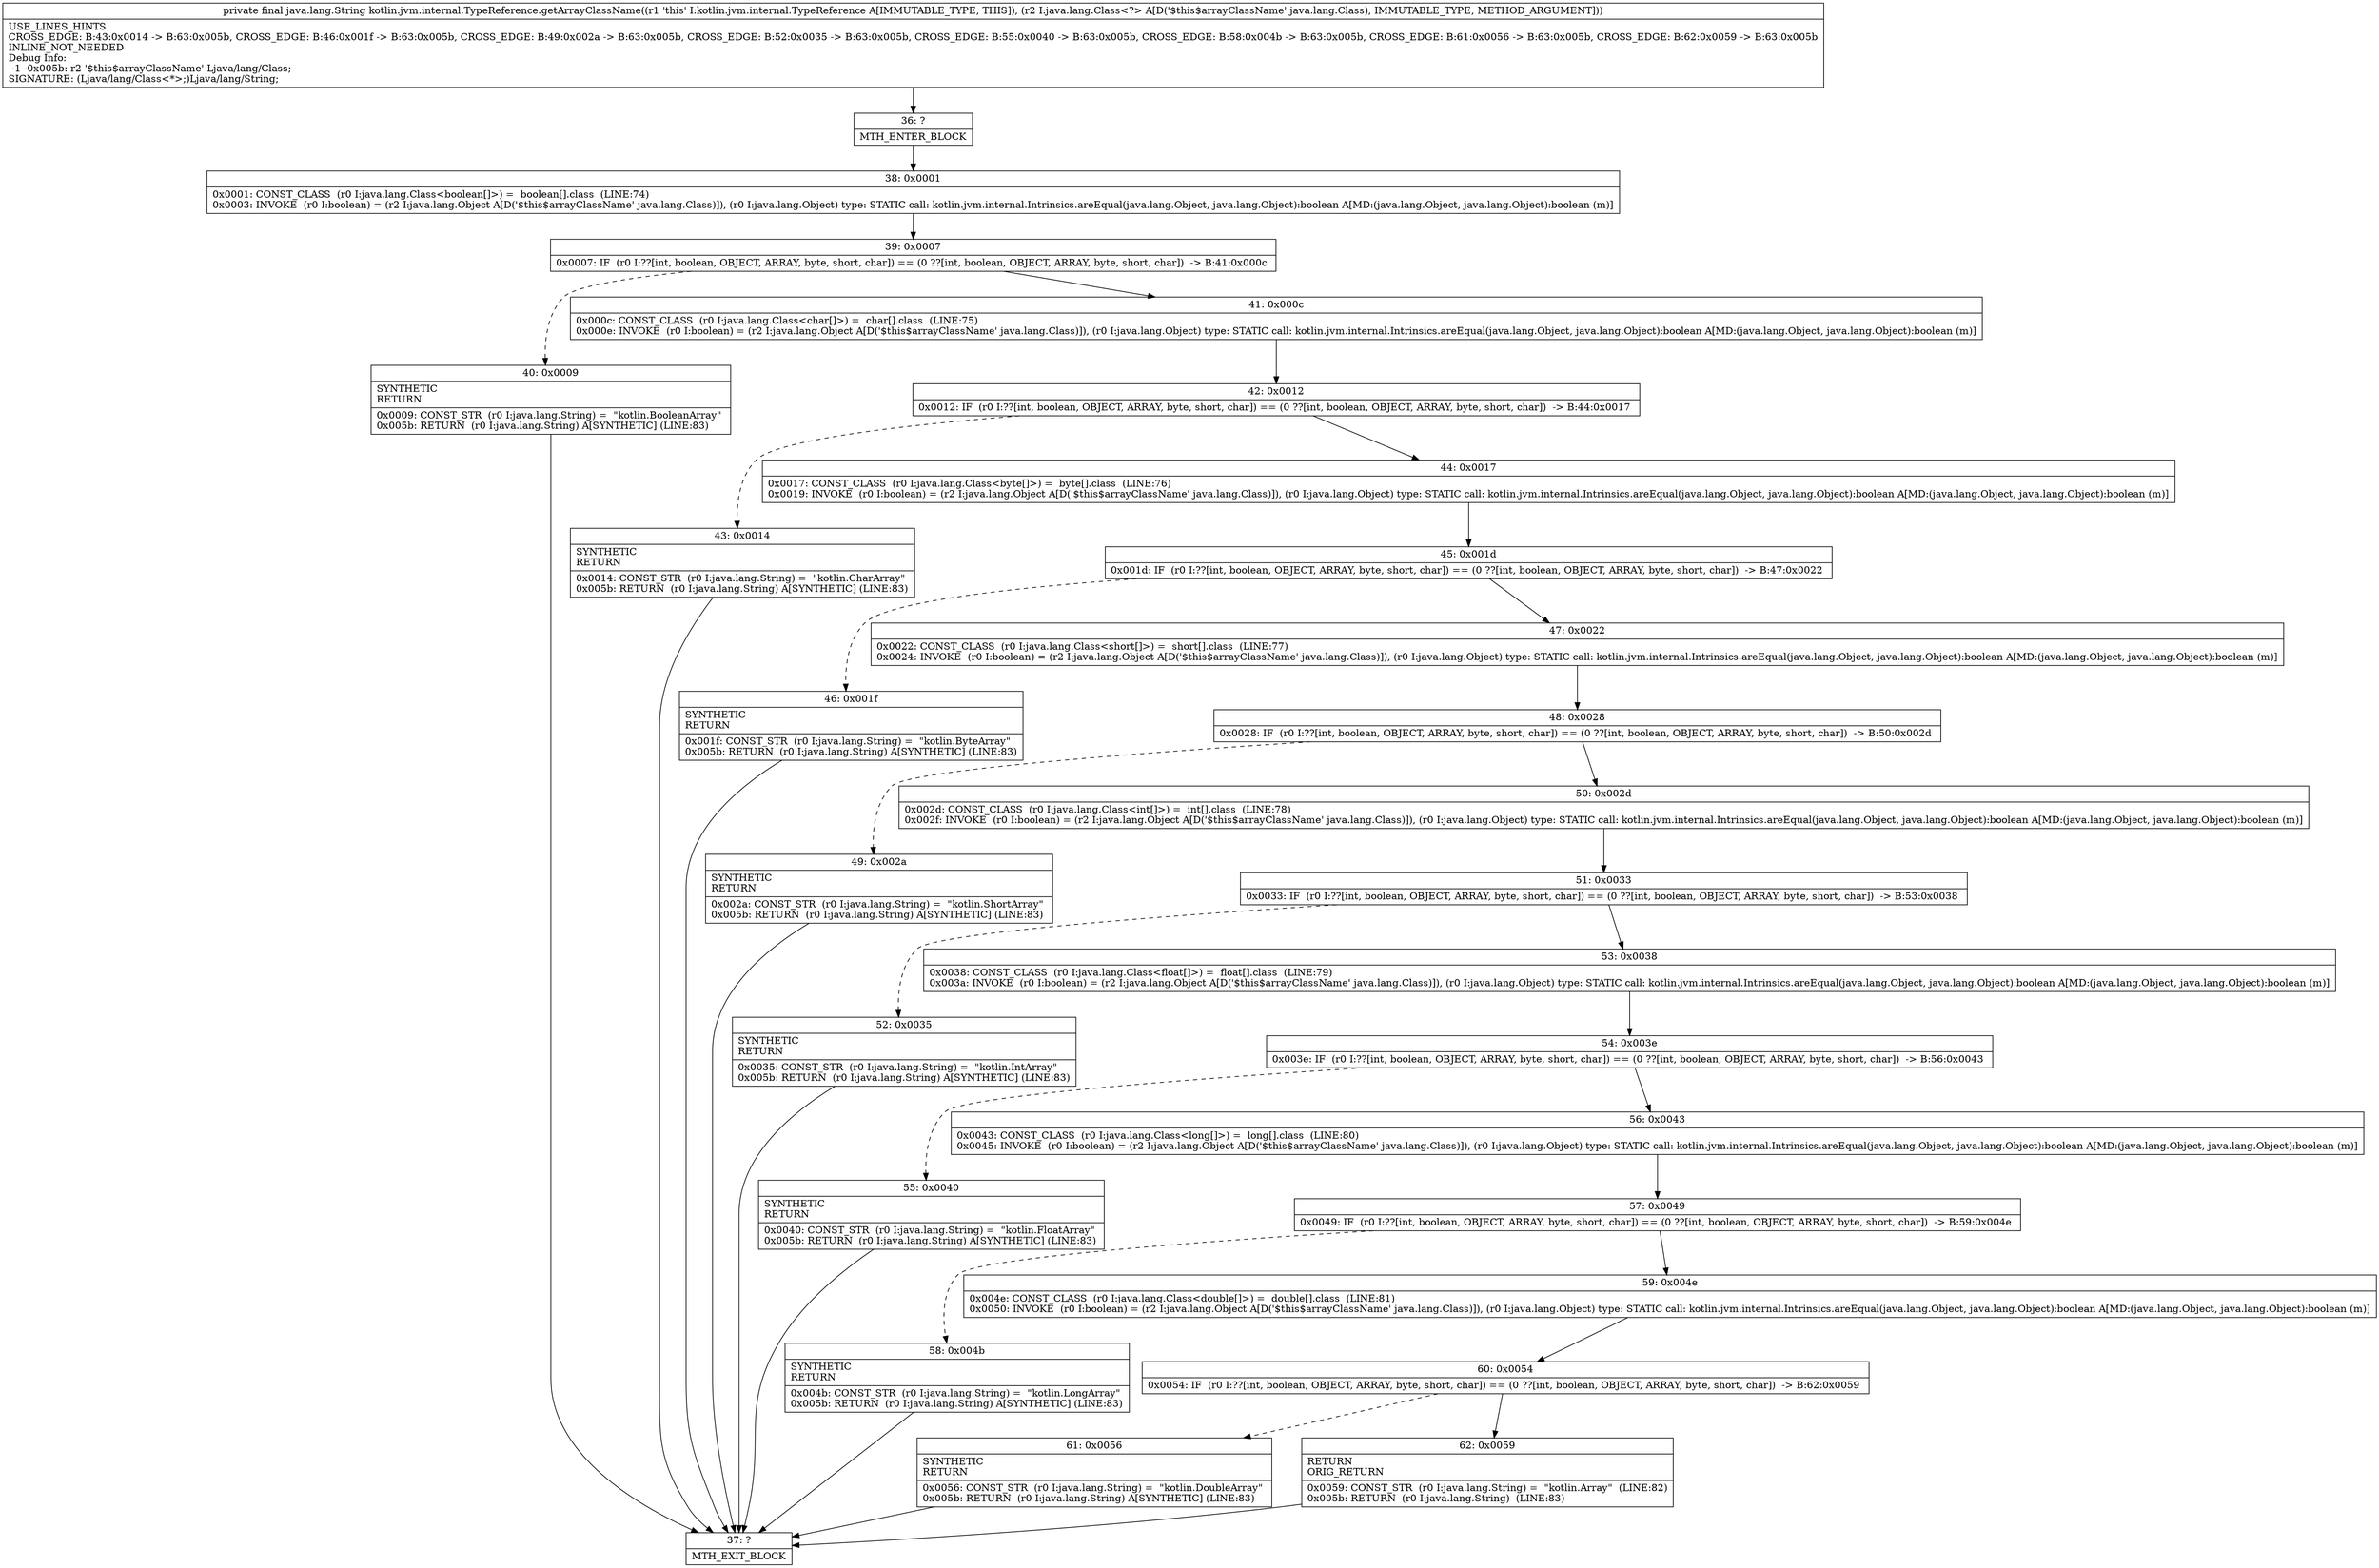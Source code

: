 digraph "CFG forkotlin.jvm.internal.TypeReference.getArrayClassName(Ljava\/lang\/Class;)Ljava\/lang\/String;" {
Node_36 [shape=record,label="{36\:\ ?|MTH_ENTER_BLOCK\l}"];
Node_38 [shape=record,label="{38\:\ 0x0001|0x0001: CONST_CLASS  (r0 I:java.lang.Class\<boolean[]\>) =  boolean[].class  (LINE:74)\l0x0003: INVOKE  (r0 I:boolean) = (r2 I:java.lang.Object A[D('$this$arrayClassName' java.lang.Class)]), (r0 I:java.lang.Object) type: STATIC call: kotlin.jvm.internal.Intrinsics.areEqual(java.lang.Object, java.lang.Object):boolean A[MD:(java.lang.Object, java.lang.Object):boolean (m)]\l}"];
Node_39 [shape=record,label="{39\:\ 0x0007|0x0007: IF  (r0 I:??[int, boolean, OBJECT, ARRAY, byte, short, char]) == (0 ??[int, boolean, OBJECT, ARRAY, byte, short, char])  \-\> B:41:0x000c \l}"];
Node_40 [shape=record,label="{40\:\ 0x0009|SYNTHETIC\lRETURN\l|0x0009: CONST_STR  (r0 I:java.lang.String) =  \"kotlin.BooleanArray\" \l0x005b: RETURN  (r0 I:java.lang.String) A[SYNTHETIC] (LINE:83)\l}"];
Node_37 [shape=record,label="{37\:\ ?|MTH_EXIT_BLOCK\l}"];
Node_41 [shape=record,label="{41\:\ 0x000c|0x000c: CONST_CLASS  (r0 I:java.lang.Class\<char[]\>) =  char[].class  (LINE:75)\l0x000e: INVOKE  (r0 I:boolean) = (r2 I:java.lang.Object A[D('$this$arrayClassName' java.lang.Class)]), (r0 I:java.lang.Object) type: STATIC call: kotlin.jvm.internal.Intrinsics.areEqual(java.lang.Object, java.lang.Object):boolean A[MD:(java.lang.Object, java.lang.Object):boolean (m)]\l}"];
Node_42 [shape=record,label="{42\:\ 0x0012|0x0012: IF  (r0 I:??[int, boolean, OBJECT, ARRAY, byte, short, char]) == (0 ??[int, boolean, OBJECT, ARRAY, byte, short, char])  \-\> B:44:0x0017 \l}"];
Node_43 [shape=record,label="{43\:\ 0x0014|SYNTHETIC\lRETURN\l|0x0014: CONST_STR  (r0 I:java.lang.String) =  \"kotlin.CharArray\" \l0x005b: RETURN  (r0 I:java.lang.String) A[SYNTHETIC] (LINE:83)\l}"];
Node_44 [shape=record,label="{44\:\ 0x0017|0x0017: CONST_CLASS  (r0 I:java.lang.Class\<byte[]\>) =  byte[].class  (LINE:76)\l0x0019: INVOKE  (r0 I:boolean) = (r2 I:java.lang.Object A[D('$this$arrayClassName' java.lang.Class)]), (r0 I:java.lang.Object) type: STATIC call: kotlin.jvm.internal.Intrinsics.areEqual(java.lang.Object, java.lang.Object):boolean A[MD:(java.lang.Object, java.lang.Object):boolean (m)]\l}"];
Node_45 [shape=record,label="{45\:\ 0x001d|0x001d: IF  (r0 I:??[int, boolean, OBJECT, ARRAY, byte, short, char]) == (0 ??[int, boolean, OBJECT, ARRAY, byte, short, char])  \-\> B:47:0x0022 \l}"];
Node_46 [shape=record,label="{46\:\ 0x001f|SYNTHETIC\lRETURN\l|0x001f: CONST_STR  (r0 I:java.lang.String) =  \"kotlin.ByteArray\" \l0x005b: RETURN  (r0 I:java.lang.String) A[SYNTHETIC] (LINE:83)\l}"];
Node_47 [shape=record,label="{47\:\ 0x0022|0x0022: CONST_CLASS  (r0 I:java.lang.Class\<short[]\>) =  short[].class  (LINE:77)\l0x0024: INVOKE  (r0 I:boolean) = (r2 I:java.lang.Object A[D('$this$arrayClassName' java.lang.Class)]), (r0 I:java.lang.Object) type: STATIC call: kotlin.jvm.internal.Intrinsics.areEqual(java.lang.Object, java.lang.Object):boolean A[MD:(java.lang.Object, java.lang.Object):boolean (m)]\l}"];
Node_48 [shape=record,label="{48\:\ 0x0028|0x0028: IF  (r0 I:??[int, boolean, OBJECT, ARRAY, byte, short, char]) == (0 ??[int, boolean, OBJECT, ARRAY, byte, short, char])  \-\> B:50:0x002d \l}"];
Node_49 [shape=record,label="{49\:\ 0x002a|SYNTHETIC\lRETURN\l|0x002a: CONST_STR  (r0 I:java.lang.String) =  \"kotlin.ShortArray\" \l0x005b: RETURN  (r0 I:java.lang.String) A[SYNTHETIC] (LINE:83)\l}"];
Node_50 [shape=record,label="{50\:\ 0x002d|0x002d: CONST_CLASS  (r0 I:java.lang.Class\<int[]\>) =  int[].class  (LINE:78)\l0x002f: INVOKE  (r0 I:boolean) = (r2 I:java.lang.Object A[D('$this$arrayClassName' java.lang.Class)]), (r0 I:java.lang.Object) type: STATIC call: kotlin.jvm.internal.Intrinsics.areEqual(java.lang.Object, java.lang.Object):boolean A[MD:(java.lang.Object, java.lang.Object):boolean (m)]\l}"];
Node_51 [shape=record,label="{51\:\ 0x0033|0x0033: IF  (r0 I:??[int, boolean, OBJECT, ARRAY, byte, short, char]) == (0 ??[int, boolean, OBJECT, ARRAY, byte, short, char])  \-\> B:53:0x0038 \l}"];
Node_52 [shape=record,label="{52\:\ 0x0035|SYNTHETIC\lRETURN\l|0x0035: CONST_STR  (r0 I:java.lang.String) =  \"kotlin.IntArray\" \l0x005b: RETURN  (r0 I:java.lang.String) A[SYNTHETIC] (LINE:83)\l}"];
Node_53 [shape=record,label="{53\:\ 0x0038|0x0038: CONST_CLASS  (r0 I:java.lang.Class\<float[]\>) =  float[].class  (LINE:79)\l0x003a: INVOKE  (r0 I:boolean) = (r2 I:java.lang.Object A[D('$this$arrayClassName' java.lang.Class)]), (r0 I:java.lang.Object) type: STATIC call: kotlin.jvm.internal.Intrinsics.areEqual(java.lang.Object, java.lang.Object):boolean A[MD:(java.lang.Object, java.lang.Object):boolean (m)]\l}"];
Node_54 [shape=record,label="{54\:\ 0x003e|0x003e: IF  (r0 I:??[int, boolean, OBJECT, ARRAY, byte, short, char]) == (0 ??[int, boolean, OBJECT, ARRAY, byte, short, char])  \-\> B:56:0x0043 \l}"];
Node_55 [shape=record,label="{55\:\ 0x0040|SYNTHETIC\lRETURN\l|0x0040: CONST_STR  (r0 I:java.lang.String) =  \"kotlin.FloatArray\" \l0x005b: RETURN  (r0 I:java.lang.String) A[SYNTHETIC] (LINE:83)\l}"];
Node_56 [shape=record,label="{56\:\ 0x0043|0x0043: CONST_CLASS  (r0 I:java.lang.Class\<long[]\>) =  long[].class  (LINE:80)\l0x0045: INVOKE  (r0 I:boolean) = (r2 I:java.lang.Object A[D('$this$arrayClassName' java.lang.Class)]), (r0 I:java.lang.Object) type: STATIC call: kotlin.jvm.internal.Intrinsics.areEqual(java.lang.Object, java.lang.Object):boolean A[MD:(java.lang.Object, java.lang.Object):boolean (m)]\l}"];
Node_57 [shape=record,label="{57\:\ 0x0049|0x0049: IF  (r0 I:??[int, boolean, OBJECT, ARRAY, byte, short, char]) == (0 ??[int, boolean, OBJECT, ARRAY, byte, short, char])  \-\> B:59:0x004e \l}"];
Node_58 [shape=record,label="{58\:\ 0x004b|SYNTHETIC\lRETURN\l|0x004b: CONST_STR  (r0 I:java.lang.String) =  \"kotlin.LongArray\" \l0x005b: RETURN  (r0 I:java.lang.String) A[SYNTHETIC] (LINE:83)\l}"];
Node_59 [shape=record,label="{59\:\ 0x004e|0x004e: CONST_CLASS  (r0 I:java.lang.Class\<double[]\>) =  double[].class  (LINE:81)\l0x0050: INVOKE  (r0 I:boolean) = (r2 I:java.lang.Object A[D('$this$arrayClassName' java.lang.Class)]), (r0 I:java.lang.Object) type: STATIC call: kotlin.jvm.internal.Intrinsics.areEqual(java.lang.Object, java.lang.Object):boolean A[MD:(java.lang.Object, java.lang.Object):boolean (m)]\l}"];
Node_60 [shape=record,label="{60\:\ 0x0054|0x0054: IF  (r0 I:??[int, boolean, OBJECT, ARRAY, byte, short, char]) == (0 ??[int, boolean, OBJECT, ARRAY, byte, short, char])  \-\> B:62:0x0059 \l}"];
Node_61 [shape=record,label="{61\:\ 0x0056|SYNTHETIC\lRETURN\l|0x0056: CONST_STR  (r0 I:java.lang.String) =  \"kotlin.DoubleArray\" \l0x005b: RETURN  (r0 I:java.lang.String) A[SYNTHETIC] (LINE:83)\l}"];
Node_62 [shape=record,label="{62\:\ 0x0059|RETURN\lORIG_RETURN\l|0x0059: CONST_STR  (r0 I:java.lang.String) =  \"kotlin.Array\"  (LINE:82)\l0x005b: RETURN  (r0 I:java.lang.String)  (LINE:83)\l}"];
MethodNode[shape=record,label="{private final java.lang.String kotlin.jvm.internal.TypeReference.getArrayClassName((r1 'this' I:kotlin.jvm.internal.TypeReference A[IMMUTABLE_TYPE, THIS]), (r2 I:java.lang.Class\<?\> A[D('$this$arrayClassName' java.lang.Class), IMMUTABLE_TYPE, METHOD_ARGUMENT]))  | USE_LINES_HINTS\lCROSS_EDGE: B:43:0x0014 \-\> B:63:0x005b, CROSS_EDGE: B:46:0x001f \-\> B:63:0x005b, CROSS_EDGE: B:49:0x002a \-\> B:63:0x005b, CROSS_EDGE: B:52:0x0035 \-\> B:63:0x005b, CROSS_EDGE: B:55:0x0040 \-\> B:63:0x005b, CROSS_EDGE: B:58:0x004b \-\> B:63:0x005b, CROSS_EDGE: B:61:0x0056 \-\> B:63:0x005b, CROSS_EDGE: B:62:0x0059 \-\> B:63:0x005b\lINLINE_NOT_NEEDED\lDebug Info:\l  \-1 \-0x005b: r2 '$this$arrayClassName' Ljava\/lang\/Class;\lSIGNATURE: (Ljava\/lang\/Class\<*\>;)Ljava\/lang\/String;\l}"];
MethodNode -> Node_36;Node_36 -> Node_38;
Node_38 -> Node_39;
Node_39 -> Node_40[style=dashed];
Node_39 -> Node_41;
Node_40 -> Node_37;
Node_41 -> Node_42;
Node_42 -> Node_43[style=dashed];
Node_42 -> Node_44;
Node_43 -> Node_37;
Node_44 -> Node_45;
Node_45 -> Node_46[style=dashed];
Node_45 -> Node_47;
Node_46 -> Node_37;
Node_47 -> Node_48;
Node_48 -> Node_49[style=dashed];
Node_48 -> Node_50;
Node_49 -> Node_37;
Node_50 -> Node_51;
Node_51 -> Node_52[style=dashed];
Node_51 -> Node_53;
Node_52 -> Node_37;
Node_53 -> Node_54;
Node_54 -> Node_55[style=dashed];
Node_54 -> Node_56;
Node_55 -> Node_37;
Node_56 -> Node_57;
Node_57 -> Node_58[style=dashed];
Node_57 -> Node_59;
Node_58 -> Node_37;
Node_59 -> Node_60;
Node_60 -> Node_61[style=dashed];
Node_60 -> Node_62;
Node_61 -> Node_37;
Node_62 -> Node_37;
}

